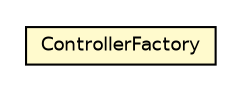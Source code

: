 #!/usr/local/bin/dot
#
# Class diagram 
# Generated by UmlGraph version 4.6 (http://www.spinellis.gr/sw/umlgraph)
#

digraph G {
	edge [fontname="Helvetica",fontsize=10,labelfontname="Helvetica",labelfontsize=10];
	node [fontname="Helvetica",fontsize=10,shape=plaintext];
	// com.googlecode.npuzzle.controller.ControllerFactory
	c310 [label=<<table border="0" cellborder="1" cellspacing="0" cellpadding="2" port="p" bgcolor="lemonChiffon" href="./ControllerFactory.html">
		<tr><td><table border="0" cellspacing="0" cellpadding="1">
			<tr><td> ControllerFactory </td></tr>
		</table></td></tr>
		</table>>, fontname="Helvetica", fontcolor="black", fontsize=9.0];
}

